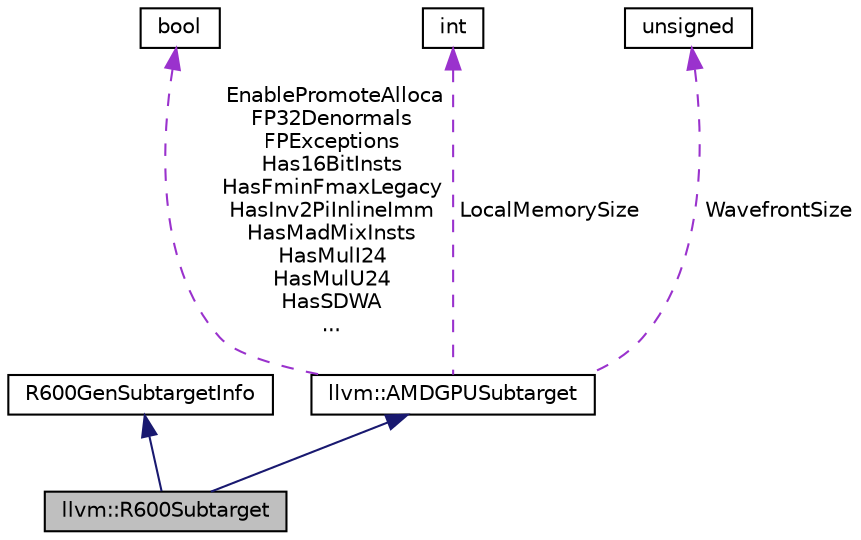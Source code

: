 digraph "llvm::R600Subtarget"
{
 // LATEX_PDF_SIZE
  bgcolor="transparent";
  edge [fontname="Helvetica",fontsize="10",labelfontname="Helvetica",labelfontsize="10"];
  node [fontname="Helvetica",fontsize="10",shape="box"];
  Node1 [label="llvm::R600Subtarget",height=0.2,width=0.4,color="black", fillcolor="grey75", style="filled", fontcolor="black",tooltip=" "];
  Node2 -> Node1 [dir="back",color="midnightblue",fontsize="10",style="solid",fontname="Helvetica"];
  Node2 [label="R600GenSubtargetInfo",height=0.2,width=0.4,color="black",URL="$classR600GenSubtargetInfo.html",tooltip=" "];
  Node3 -> Node1 [dir="back",color="midnightblue",fontsize="10",style="solid",fontname="Helvetica"];
  Node3 [label="llvm::AMDGPUSubtarget",height=0.2,width=0.4,color="black",URL="$classllvm_1_1AMDGPUSubtarget.html",tooltip=" "];
  Node4 -> Node3 [dir="back",color="darkorchid3",fontsize="10",style="dashed",label=" EnablePromoteAlloca\nFP32Denormals\nFPExceptions\nHas16BitInsts\nHasFminFmaxLegacy\nHasInv2PiInlineImm\nHasMadMixInsts\nHasMulI24\nHasMulU24\nHasSDWA\n..." ,fontname="Helvetica"];
  Node4 [label="bool",height=0.2,width=0.4,color="black",URL="$classbool.html",tooltip=" "];
  Node5 -> Node3 [dir="back",color="darkorchid3",fontsize="10",style="dashed",label=" LocalMemorySize" ,fontname="Helvetica"];
  Node5 [label="int",height=0.2,width=0.4,color="black",tooltip=" "];
  Node6 -> Node3 [dir="back",color="darkorchid3",fontsize="10",style="dashed",label=" WavefrontSize" ,fontname="Helvetica"];
  Node6 [label="unsigned",height=0.2,width=0.4,color="black",URL="$classunsigned.html",tooltip=" "];
}
